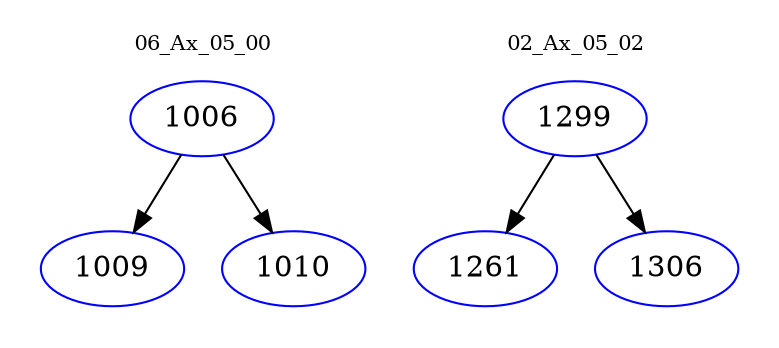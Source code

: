 digraph{
subgraph cluster_0 {
color = white
label = "06_Ax_05_00";
fontsize=10;
T0_1006 [label="1006", color="blue"]
T0_1006 -> T0_1009 [color="black"]
T0_1009 [label="1009", color="blue"]
T0_1006 -> T0_1010 [color="black"]
T0_1010 [label="1010", color="blue"]
}
subgraph cluster_1 {
color = white
label = "02_Ax_05_02";
fontsize=10;
T1_1299 [label="1299", color="blue"]
T1_1299 -> T1_1261 [color="black"]
T1_1261 [label="1261", color="blue"]
T1_1299 -> T1_1306 [color="black"]
T1_1306 [label="1306", color="blue"]
}
}
